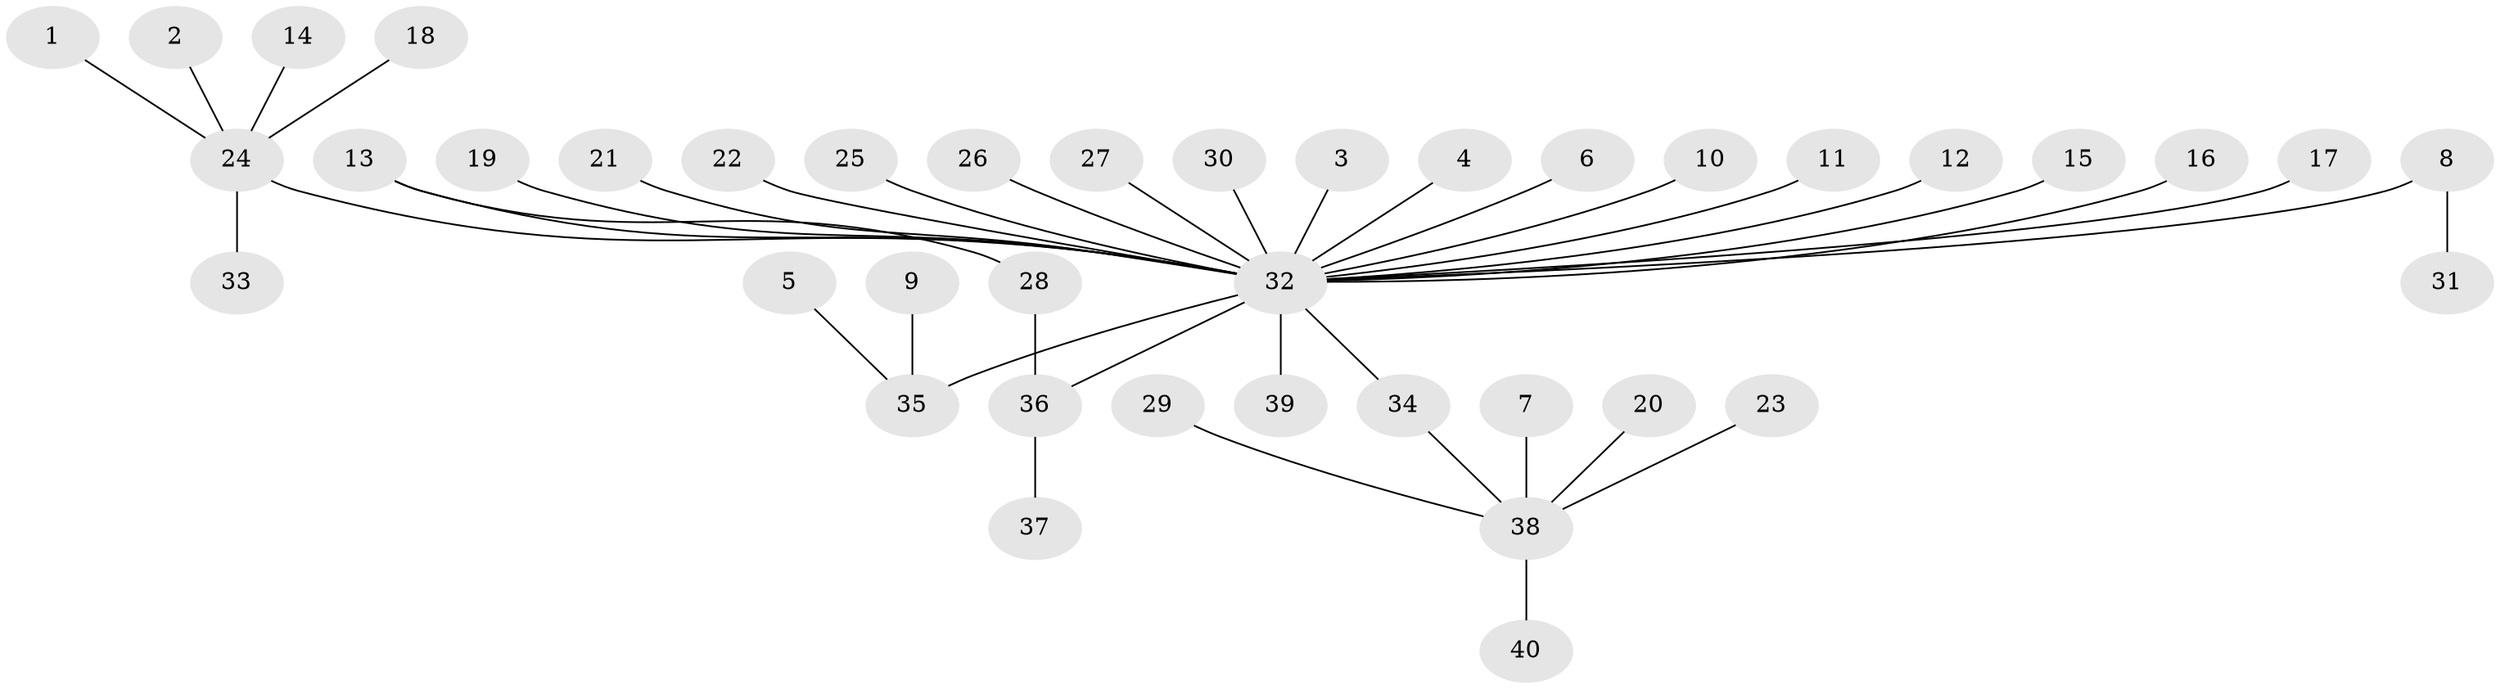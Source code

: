 // original degree distribution, {4: 0.02631578947368421, 3: 0.06578947368421052, 25: 0.013157894736842105, 8: 0.02631578947368421, 2: 0.23684210526315788, 1: 0.618421052631579, 5: 0.013157894736842105}
// Generated by graph-tools (version 1.1) at 2025/01/03/09/25 03:01:48]
// undirected, 40 vertices, 40 edges
graph export_dot {
graph [start="1"]
  node [color=gray90,style=filled];
  1;
  2;
  3;
  4;
  5;
  6;
  7;
  8;
  9;
  10;
  11;
  12;
  13;
  14;
  15;
  16;
  17;
  18;
  19;
  20;
  21;
  22;
  23;
  24;
  25;
  26;
  27;
  28;
  29;
  30;
  31;
  32;
  33;
  34;
  35;
  36;
  37;
  38;
  39;
  40;
  1 -- 24 [weight=1.0];
  2 -- 24 [weight=1.0];
  3 -- 32 [weight=1.0];
  4 -- 32 [weight=1.0];
  5 -- 35 [weight=1.0];
  6 -- 32 [weight=1.0];
  7 -- 38 [weight=1.0];
  8 -- 31 [weight=1.0];
  8 -- 32 [weight=1.0];
  9 -- 35 [weight=1.0];
  10 -- 32 [weight=1.0];
  11 -- 32 [weight=1.0];
  12 -- 32 [weight=1.0];
  13 -- 28 [weight=1.0];
  13 -- 32 [weight=1.0];
  14 -- 24 [weight=1.0];
  15 -- 32 [weight=1.0];
  16 -- 32 [weight=1.0];
  17 -- 32 [weight=1.0];
  18 -- 24 [weight=1.0];
  19 -- 32 [weight=1.0];
  20 -- 38 [weight=1.0];
  21 -- 32 [weight=1.0];
  22 -- 32 [weight=1.0];
  23 -- 38 [weight=1.0];
  24 -- 32 [weight=1.0];
  24 -- 33 [weight=1.0];
  25 -- 32 [weight=1.0];
  26 -- 32 [weight=1.0];
  27 -- 32 [weight=1.0];
  28 -- 36 [weight=1.0];
  29 -- 38 [weight=1.0];
  30 -- 32 [weight=1.0];
  32 -- 34 [weight=1.0];
  32 -- 35 [weight=1.0];
  32 -- 36 [weight=1.0];
  32 -- 39 [weight=1.0];
  34 -- 38 [weight=1.0];
  36 -- 37 [weight=1.0];
  38 -- 40 [weight=1.0];
}
